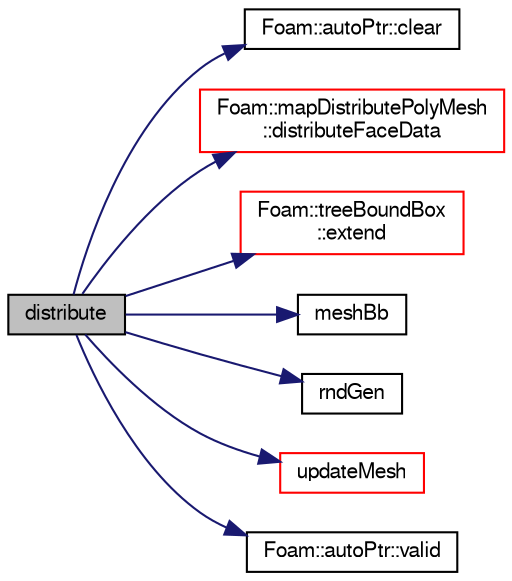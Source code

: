 digraph "distribute"
{
  bgcolor="transparent";
  edge [fontname="FreeSans",fontsize="10",labelfontname="FreeSans",labelfontsize="10"];
  node [fontname="FreeSans",fontsize="10",shape=record];
  rankdir="LR";
  Node12380 [label="distribute",height=0.2,width=0.4,color="black", fillcolor="grey75", style="filled", fontcolor="black"];
  Node12380 -> Node12381 [color="midnightblue",fontsize="10",style="solid",fontname="FreeSans"];
  Node12381 [label="Foam::autoPtr::clear",height=0.2,width=0.4,color="black",URL="$a25958.html#ac8bb3912a3ce86b15842e79d0b421204",tooltip="Delete object (if the pointer is valid) and set pointer to NULL. "];
  Node12380 -> Node12382 [color="midnightblue",fontsize="10",style="solid",fontname="FreeSans"];
  Node12382 [label="Foam::mapDistributePolyMesh\l::distributeFaceData",height=0.2,width=0.4,color="red",URL="$a27378.html#a7f7d65b835f7fe8dd3475f180aabd986",tooltip="distribute list of face data "];
  Node12380 -> Node12434 [color="midnightblue",fontsize="10",style="solid",fontname="FreeSans"];
  Node12434 [label="Foam::treeBoundBox\l::extend",height=0.2,width=0.4,color="red",URL="$a27618.html#aa587a09f8f1ac8b806f9f1314f0e0733",tooltip="Return slightly wider bounding box. "];
  Node12380 -> Node12445 [color="midnightblue",fontsize="10",style="solid",fontname="FreeSans"];
  Node12445 [label="meshBb",height=0.2,width=0.4,color="black",URL="$a19523.html#a0176e422098b8fabb3f79470df1cd6e8"];
  Node12380 -> Node12446 [color="midnightblue",fontsize="10",style="solid",fontname="FreeSans"];
  Node12446 [label="rndGen",height=0.2,width=0.4,color="black",URL="$a38939.html#ab8597af4c8d0209c2e0c9b1982782bfb"];
  Node12380 -> Node12447 [color="midnightblue",fontsize="10",style="solid",fontname="FreeSans"];
  Node12447 [label="updateMesh",height=0.2,width=0.4,color="red",URL="$a24662.html#a40c42acbe53bccc55da8fbe26a3076d1",tooltip="Update for external change to mesh. changedFaces are in new mesh. "];
  Node12380 -> Node12449 [color="midnightblue",fontsize="10",style="solid",fontname="FreeSans"];
  Node12449 [label="Foam::autoPtr::valid",height=0.2,width=0.4,color="black",URL="$a25958.html#a315419f26d3c59fa143b49b90a019049",tooltip="Return true if the autoPtr valid (ie, the pointer is set). "];
}
